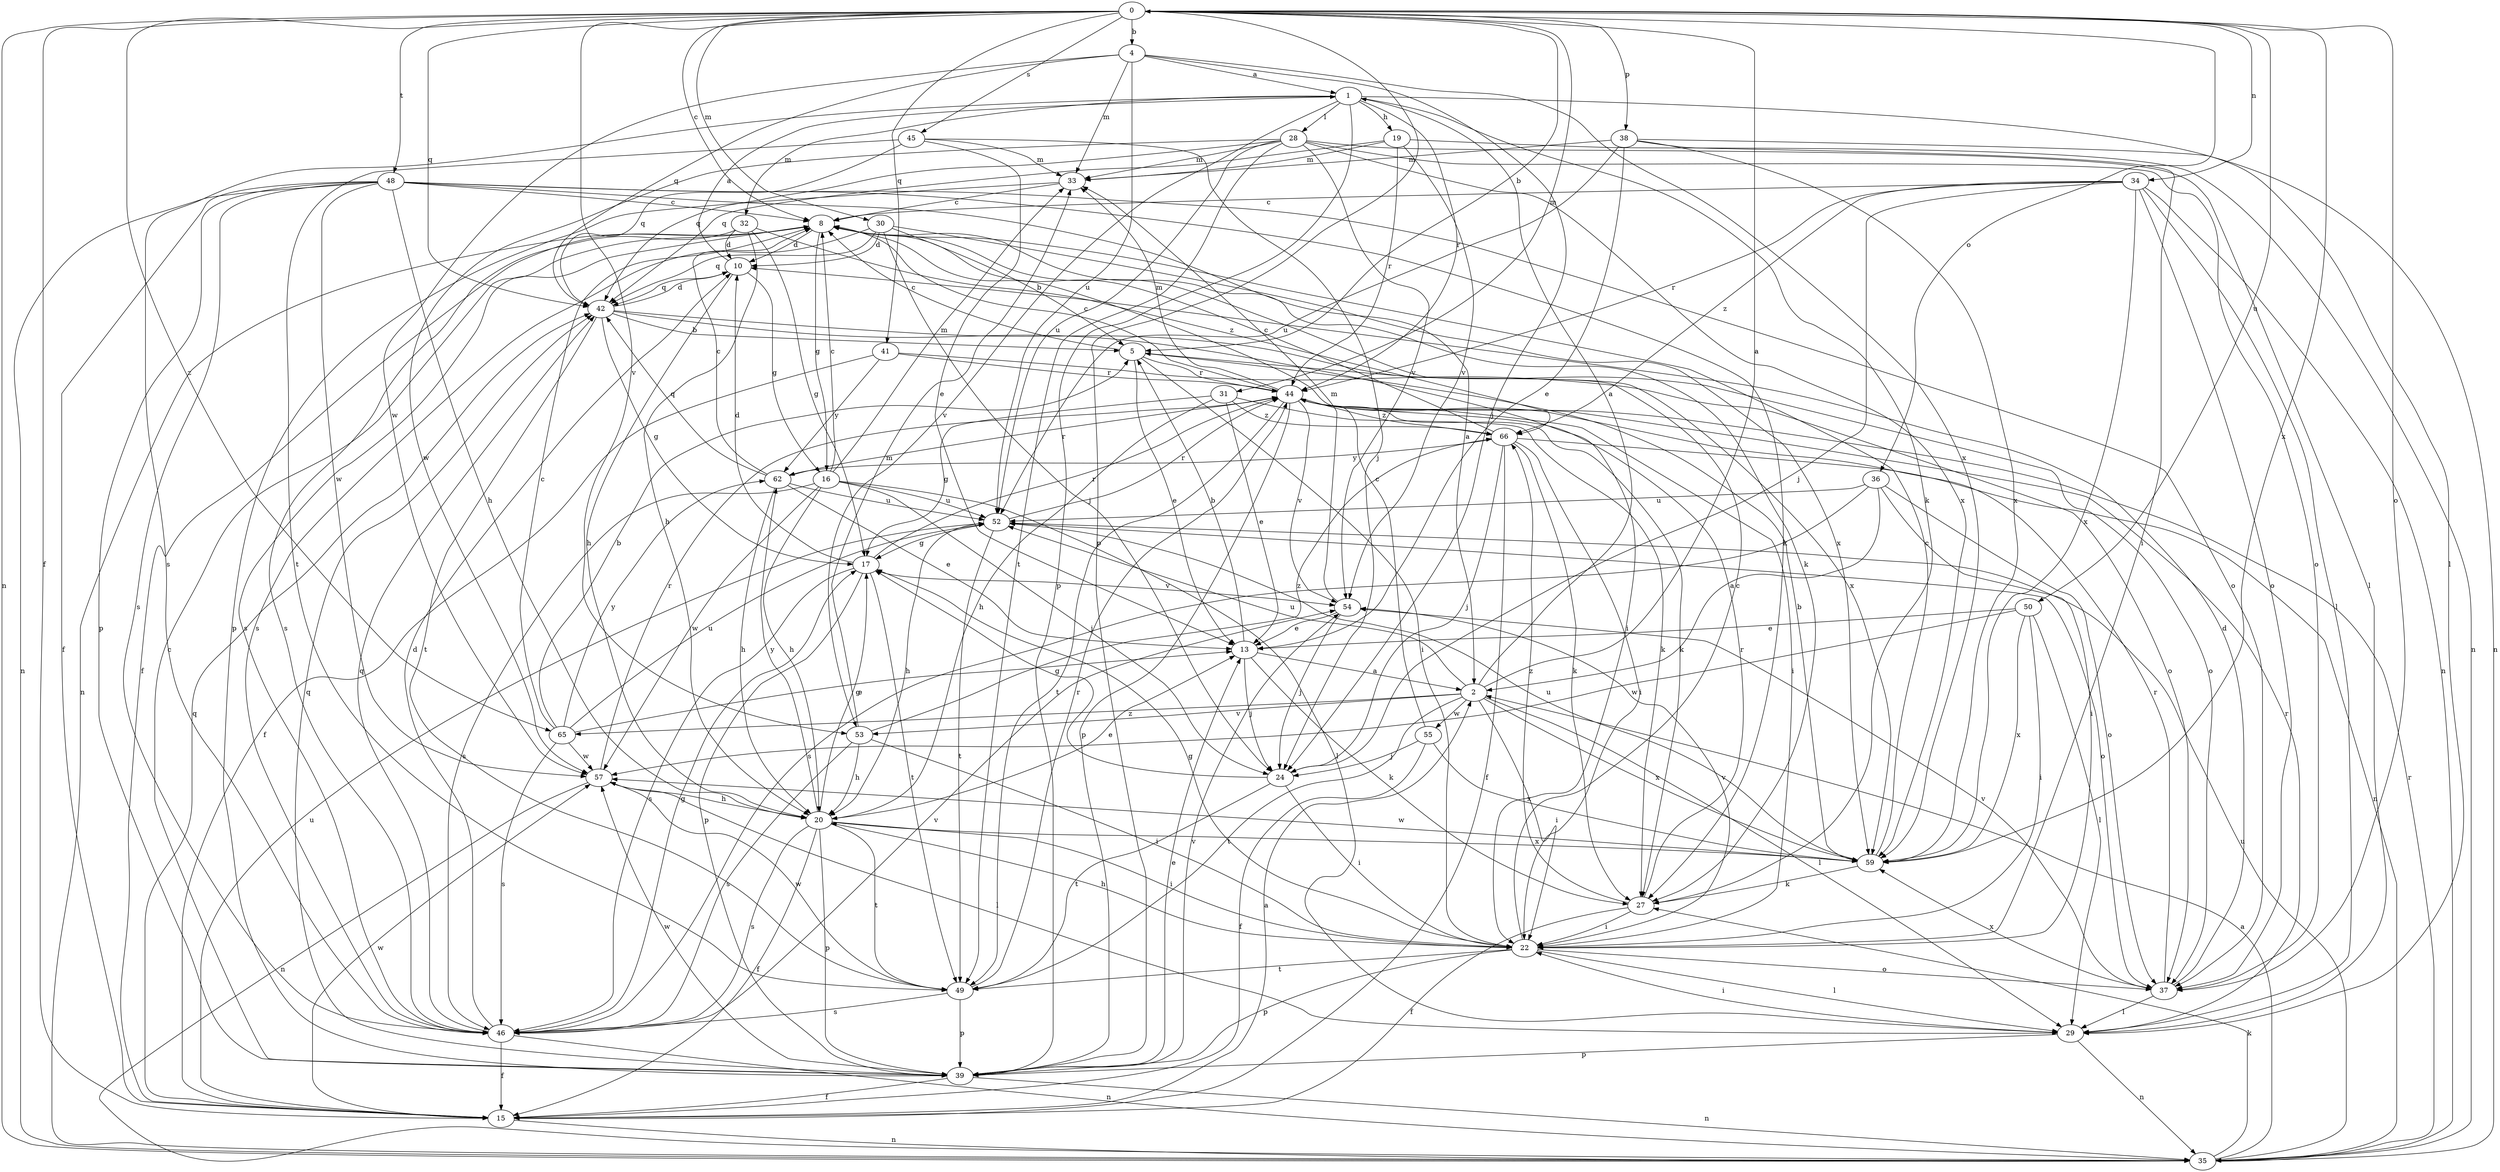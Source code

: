 strict digraph  {
0;
1;
2;
4;
5;
8;
10;
13;
15;
16;
17;
19;
20;
22;
24;
27;
28;
29;
30;
31;
32;
33;
34;
35;
36;
37;
38;
39;
41;
42;
44;
45;
46;
48;
49;
50;
52;
53;
54;
55;
57;
59;
62;
65;
66;
0 -> 4  [label=b];
0 -> 5  [label=b];
0 -> 8  [label=c];
0 -> 15  [label=f];
0 -> 30  [label=m];
0 -> 31  [label=m];
0 -> 34  [label=n];
0 -> 35  [label=n];
0 -> 36  [label=o];
0 -> 37  [label=o];
0 -> 38  [label=p];
0 -> 39  [label=p];
0 -> 41  [label=q];
0 -> 42  [label=q];
0 -> 45  [label=s];
0 -> 48  [label=t];
0 -> 50  [label=u];
0 -> 53  [label=v];
0 -> 59  [label=x];
0 -> 65  [label=z];
1 -> 19  [label=h];
1 -> 27  [label=k];
1 -> 28  [label=l];
1 -> 29  [label=l];
1 -> 32  [label=m];
1 -> 39  [label=p];
1 -> 44  [label=r];
1 -> 46  [label=s];
1 -> 53  [label=v];
2 -> 0  [label=a];
2 -> 1  [label=a];
2 -> 22  [label=i];
2 -> 29  [label=l];
2 -> 49  [label=t];
2 -> 52  [label=u];
2 -> 53  [label=v];
2 -> 55  [label=w];
2 -> 59  [label=x];
2 -> 65  [label=z];
4 -> 1  [label=a];
4 -> 24  [label=j];
4 -> 33  [label=m];
4 -> 42  [label=q];
4 -> 52  [label=u];
4 -> 57  [label=w];
4 -> 59  [label=x];
5 -> 8  [label=c];
5 -> 13  [label=e];
5 -> 22  [label=i];
5 -> 37  [label=o];
5 -> 44  [label=r];
8 -> 10  [label=d];
8 -> 15  [label=f];
8 -> 16  [label=g];
8 -> 27  [label=k];
8 -> 35  [label=n];
8 -> 46  [label=s];
10 -> 1  [label=a];
10 -> 16  [label=g];
10 -> 20  [label=h];
10 -> 42  [label=q];
13 -> 2  [label=a];
13 -> 5  [label=b];
13 -> 24  [label=j];
13 -> 27  [label=k];
15 -> 2  [label=a];
15 -> 35  [label=n];
15 -> 42  [label=q];
15 -> 52  [label=u];
15 -> 57  [label=w];
16 -> 8  [label=c];
16 -> 20  [label=h];
16 -> 24  [label=j];
16 -> 29  [label=l];
16 -> 33  [label=m];
16 -> 46  [label=s];
16 -> 52  [label=u];
16 -> 57  [label=w];
17 -> 10  [label=d];
17 -> 39  [label=p];
17 -> 44  [label=r];
17 -> 46  [label=s];
17 -> 49  [label=t];
17 -> 54  [label=v];
19 -> 33  [label=m];
19 -> 35  [label=n];
19 -> 42  [label=q];
19 -> 44  [label=r];
19 -> 54  [label=v];
20 -> 13  [label=e];
20 -> 15  [label=f];
20 -> 17  [label=g];
20 -> 22  [label=i];
20 -> 39  [label=p];
20 -> 46  [label=s];
20 -> 49  [label=t];
20 -> 59  [label=x];
20 -> 62  [label=y];
22 -> 8  [label=c];
22 -> 17  [label=g];
22 -> 20  [label=h];
22 -> 29  [label=l];
22 -> 37  [label=o];
22 -> 39  [label=p];
22 -> 49  [label=t];
22 -> 54  [label=v];
24 -> 17  [label=g];
24 -> 22  [label=i];
24 -> 49  [label=t];
27 -> 15  [label=f];
27 -> 22  [label=i];
27 -> 44  [label=r];
27 -> 66  [label=z];
28 -> 29  [label=l];
28 -> 33  [label=m];
28 -> 37  [label=o];
28 -> 42  [label=q];
28 -> 49  [label=t];
28 -> 52  [label=u];
28 -> 54  [label=v];
28 -> 57  [label=w];
28 -> 59  [label=x];
29 -> 22  [label=i];
29 -> 35  [label=n];
29 -> 39  [label=p];
29 -> 44  [label=r];
30 -> 5  [label=b];
30 -> 10  [label=d];
30 -> 24  [label=j];
30 -> 42  [label=q];
30 -> 46  [label=s];
30 -> 59  [label=x];
31 -> 13  [label=e];
31 -> 17  [label=g];
31 -> 20  [label=h];
31 -> 27  [label=k];
31 -> 66  [label=z];
32 -> 10  [label=d];
32 -> 17  [label=g];
32 -> 20  [label=h];
32 -> 46  [label=s];
32 -> 66  [label=z];
33 -> 8  [label=c];
33 -> 39  [label=p];
34 -> 8  [label=c];
34 -> 24  [label=j];
34 -> 29  [label=l];
34 -> 35  [label=n];
34 -> 37  [label=o];
34 -> 44  [label=r];
34 -> 59  [label=x];
34 -> 66  [label=z];
35 -> 2  [label=a];
35 -> 27  [label=k];
35 -> 44  [label=r];
35 -> 52  [label=u];
36 -> 2  [label=a];
36 -> 22  [label=i];
36 -> 37  [label=o];
36 -> 46  [label=s];
36 -> 52  [label=u];
37 -> 10  [label=d];
37 -> 29  [label=l];
37 -> 44  [label=r];
37 -> 54  [label=v];
37 -> 59  [label=x];
38 -> 13  [label=e];
38 -> 22  [label=i];
38 -> 33  [label=m];
38 -> 35  [label=n];
38 -> 52  [label=u];
38 -> 59  [label=x];
39 -> 8  [label=c];
39 -> 13  [label=e];
39 -> 15  [label=f];
39 -> 35  [label=n];
39 -> 42  [label=q];
39 -> 54  [label=v];
39 -> 57  [label=w];
41 -> 15  [label=f];
41 -> 37  [label=o];
41 -> 44  [label=r];
41 -> 62  [label=y];
42 -> 5  [label=b];
42 -> 10  [label=d];
42 -> 17  [label=g];
42 -> 22  [label=i];
42 -> 49  [label=t];
42 -> 59  [label=x];
44 -> 8  [label=c];
44 -> 22  [label=i];
44 -> 27  [label=k];
44 -> 33  [label=m];
44 -> 39  [label=p];
44 -> 49  [label=t];
44 -> 54  [label=v];
44 -> 66  [label=z];
45 -> 13  [label=e];
45 -> 24  [label=j];
45 -> 33  [label=m];
45 -> 42  [label=q];
45 -> 49  [label=t];
46 -> 10  [label=d];
46 -> 15  [label=f];
46 -> 17  [label=g];
46 -> 35  [label=n];
46 -> 42  [label=q];
46 -> 54  [label=v];
48 -> 2  [label=a];
48 -> 8  [label=c];
48 -> 15  [label=f];
48 -> 20  [label=h];
48 -> 27  [label=k];
48 -> 35  [label=n];
48 -> 37  [label=o];
48 -> 39  [label=p];
48 -> 46  [label=s];
48 -> 57  [label=w];
49 -> 39  [label=p];
49 -> 44  [label=r];
49 -> 46  [label=s];
49 -> 57  [label=w];
50 -> 13  [label=e];
50 -> 22  [label=i];
50 -> 29  [label=l];
50 -> 57  [label=w];
50 -> 59  [label=x];
52 -> 17  [label=g];
52 -> 20  [label=h];
52 -> 37  [label=o];
52 -> 44  [label=r];
52 -> 49  [label=t];
53 -> 20  [label=h];
53 -> 22  [label=i];
53 -> 33  [label=m];
53 -> 46  [label=s];
53 -> 66  [label=z];
54 -> 13  [label=e];
54 -> 24  [label=j];
54 -> 33  [label=m];
55 -> 8  [label=c];
55 -> 15  [label=f];
55 -> 24  [label=j];
55 -> 59  [label=x];
57 -> 20  [label=h];
57 -> 29  [label=l];
57 -> 35  [label=n];
57 -> 44  [label=r];
59 -> 5  [label=b];
59 -> 8  [label=c];
59 -> 27  [label=k];
59 -> 52  [label=u];
59 -> 57  [label=w];
62 -> 8  [label=c];
62 -> 13  [label=e];
62 -> 20  [label=h];
62 -> 42  [label=q];
62 -> 44  [label=r];
62 -> 52  [label=u];
65 -> 5  [label=b];
65 -> 8  [label=c];
65 -> 13  [label=e];
65 -> 46  [label=s];
65 -> 52  [label=u];
65 -> 57  [label=w];
65 -> 62  [label=y];
66 -> 8  [label=c];
66 -> 15  [label=f];
66 -> 22  [label=i];
66 -> 24  [label=j];
66 -> 27  [label=k];
66 -> 35  [label=n];
66 -> 62  [label=y];
}
